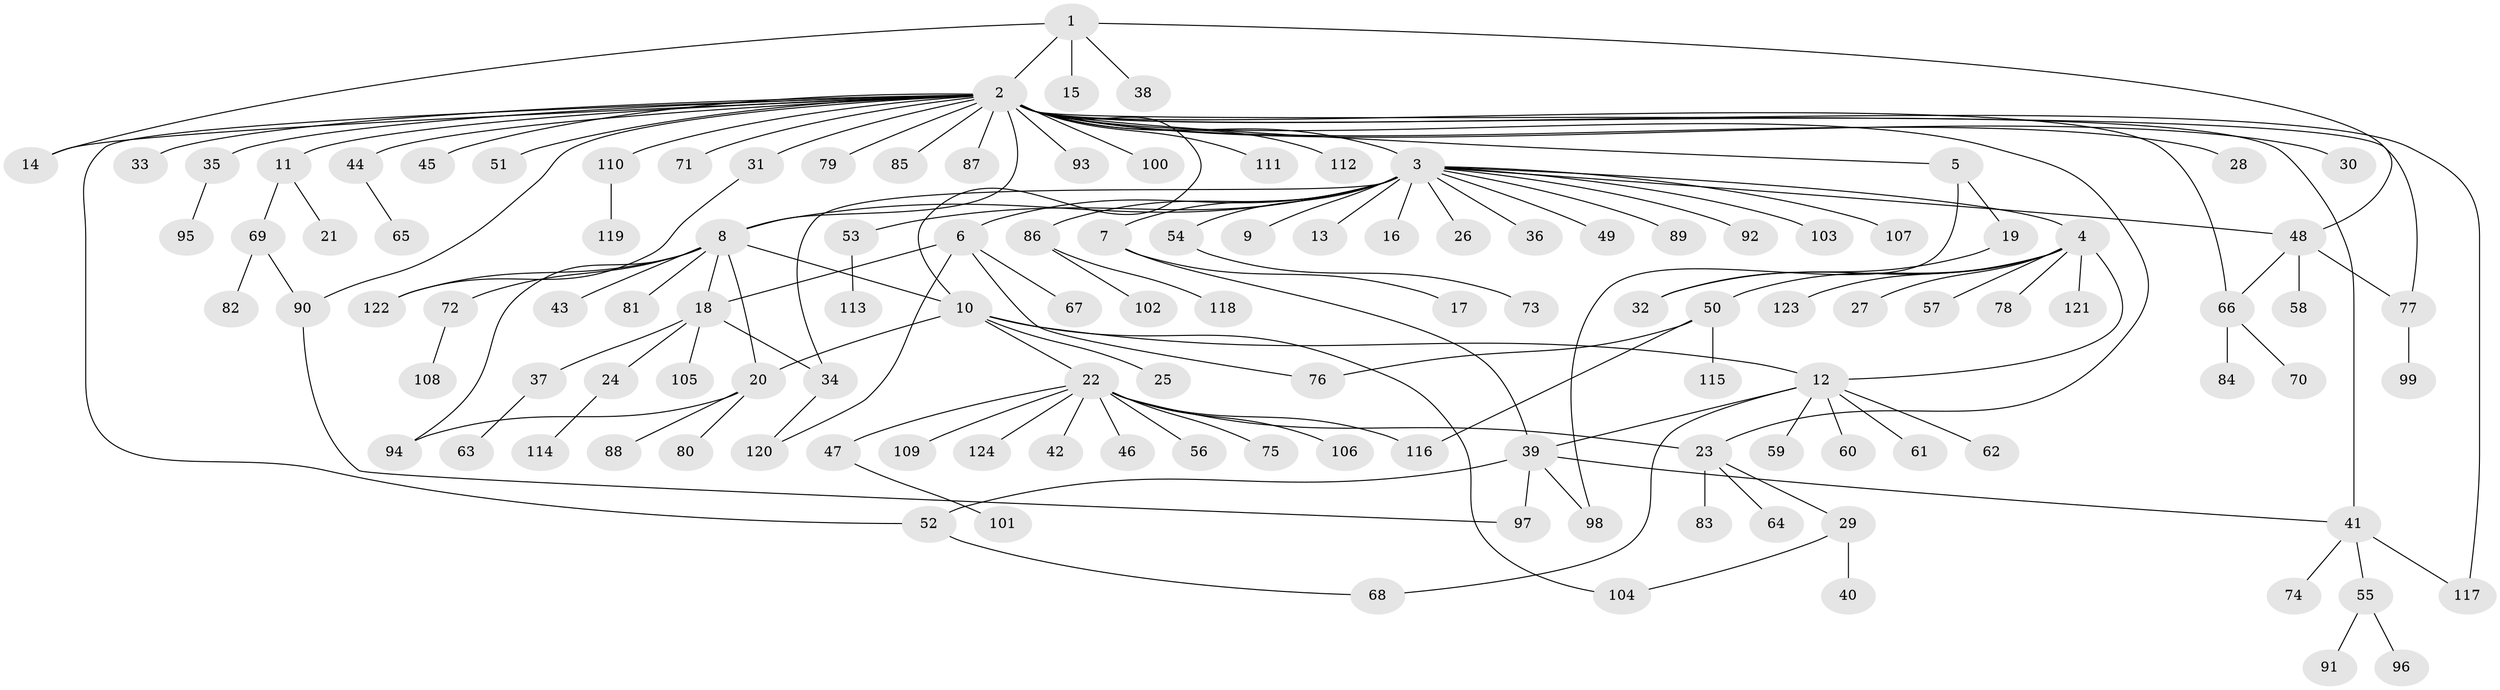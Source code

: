 // coarse degree distribution, {4: 0.09523809523809523, 17: 0.015873015873015872, 18: 0.015873015873015872, 8: 0.015873015873015872, 7: 0.015873015873015872, 2: 0.19047619047619047, 9: 0.015873015873015872, 1: 0.49206349206349204, 6: 0.015873015873015872, 5: 0.031746031746031744, 3: 0.09523809523809523}
// Generated by graph-tools (version 1.1) at 2025/50/03/04/25 22:50:04]
// undirected, 124 vertices, 149 edges
graph export_dot {
  node [color=gray90,style=filled];
  1;
  2;
  3;
  4;
  5;
  6;
  7;
  8;
  9;
  10;
  11;
  12;
  13;
  14;
  15;
  16;
  17;
  18;
  19;
  20;
  21;
  22;
  23;
  24;
  25;
  26;
  27;
  28;
  29;
  30;
  31;
  32;
  33;
  34;
  35;
  36;
  37;
  38;
  39;
  40;
  41;
  42;
  43;
  44;
  45;
  46;
  47;
  48;
  49;
  50;
  51;
  52;
  53;
  54;
  55;
  56;
  57;
  58;
  59;
  60;
  61;
  62;
  63;
  64;
  65;
  66;
  67;
  68;
  69;
  70;
  71;
  72;
  73;
  74;
  75;
  76;
  77;
  78;
  79;
  80;
  81;
  82;
  83;
  84;
  85;
  86;
  87;
  88;
  89;
  90;
  91;
  92;
  93;
  94;
  95;
  96;
  97;
  98;
  99;
  100;
  101;
  102;
  103;
  104;
  105;
  106;
  107;
  108;
  109;
  110;
  111;
  112;
  113;
  114;
  115;
  116;
  117;
  118;
  119;
  120;
  121;
  122;
  123;
  124;
  1 -- 2;
  1 -- 14;
  1 -- 15;
  1 -- 38;
  1 -- 48;
  2 -- 3;
  2 -- 5;
  2 -- 8;
  2 -- 10;
  2 -- 11;
  2 -- 14;
  2 -- 23;
  2 -- 28;
  2 -- 30;
  2 -- 31;
  2 -- 33;
  2 -- 35;
  2 -- 41;
  2 -- 44;
  2 -- 45;
  2 -- 51;
  2 -- 52;
  2 -- 66;
  2 -- 71;
  2 -- 77;
  2 -- 79;
  2 -- 85;
  2 -- 87;
  2 -- 90;
  2 -- 93;
  2 -- 100;
  2 -- 110;
  2 -- 111;
  2 -- 112;
  2 -- 117;
  3 -- 4;
  3 -- 6;
  3 -- 7;
  3 -- 8;
  3 -- 9;
  3 -- 13;
  3 -- 16;
  3 -- 26;
  3 -- 34;
  3 -- 36;
  3 -- 48;
  3 -- 49;
  3 -- 53;
  3 -- 54;
  3 -- 86;
  3 -- 89;
  3 -- 92;
  3 -- 103;
  3 -- 107;
  4 -- 12;
  4 -- 27;
  4 -- 32;
  4 -- 50;
  4 -- 57;
  4 -- 78;
  4 -- 121;
  4 -- 123;
  5 -- 19;
  5 -- 98;
  6 -- 18;
  6 -- 67;
  6 -- 76;
  6 -- 120;
  7 -- 17;
  7 -- 39;
  8 -- 10;
  8 -- 18;
  8 -- 20;
  8 -- 43;
  8 -- 72;
  8 -- 81;
  8 -- 94;
  8 -- 122;
  10 -- 12;
  10 -- 20;
  10 -- 22;
  10 -- 25;
  10 -- 104;
  11 -- 21;
  11 -- 69;
  12 -- 39;
  12 -- 59;
  12 -- 60;
  12 -- 61;
  12 -- 62;
  12 -- 68;
  18 -- 24;
  18 -- 34;
  18 -- 37;
  18 -- 105;
  19 -- 32;
  20 -- 80;
  20 -- 88;
  20 -- 94;
  22 -- 23;
  22 -- 42;
  22 -- 46;
  22 -- 47;
  22 -- 56;
  22 -- 75;
  22 -- 106;
  22 -- 109;
  22 -- 116;
  22 -- 124;
  23 -- 29;
  23 -- 64;
  23 -- 83;
  24 -- 114;
  29 -- 40;
  29 -- 104;
  31 -- 122;
  34 -- 120;
  35 -- 95;
  37 -- 63;
  39 -- 41;
  39 -- 52;
  39 -- 97;
  39 -- 98;
  41 -- 55;
  41 -- 74;
  41 -- 117;
  44 -- 65;
  47 -- 101;
  48 -- 58;
  48 -- 66;
  48 -- 77;
  50 -- 76;
  50 -- 115;
  50 -- 116;
  52 -- 68;
  53 -- 113;
  54 -- 73;
  55 -- 91;
  55 -- 96;
  66 -- 70;
  66 -- 84;
  69 -- 82;
  69 -- 90;
  72 -- 108;
  77 -- 99;
  86 -- 102;
  86 -- 118;
  90 -- 97;
  110 -- 119;
}
